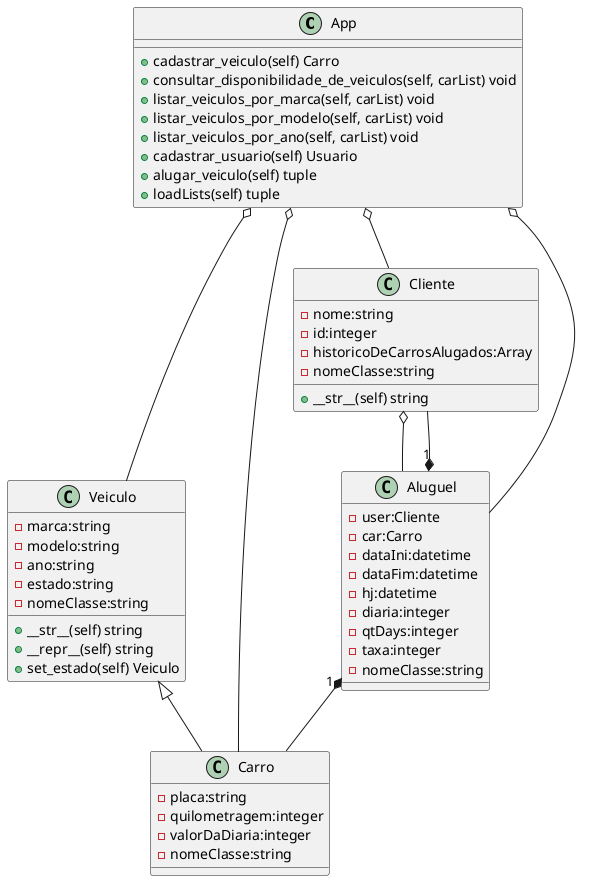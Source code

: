 @startuml diagrama_de_classes
    class App {
        +cadastrar_veiculo(self) Carro
        +consultar_disponibilidade_de_veiculos(self, carList) void
        +listar_veiculos_por_marca(self, carList) void
        +listar_veiculos_por_modelo(self, carList) void
        +listar_veiculos_por_ano(self, carList) void
        +cadastrar_usuario(self) Usuario
        +alugar_veiculo(self) tuple
        +loadLists(self) tuple
    }
    class Veiculo {
        - marca:string 
        - modelo:string
        - ano:string
        - estado:string
        - nomeClasse:string

        +__str__(self) string 
        +__repr__(self) string
        +set_estado(self) Veiculo
    }
    class Carro{
        - placa:string 
        - quilometragem:integer
        - valorDaDiaria:integer
        - nomeClasse:string
    }
    class Cliente{
        - nome:string
        - id:integer
        - historicoDeCarrosAlugados:Array
        - nomeClasse:string

        +__str__(self) string
    }
    class Aluguel{
        - user:Cliente
        - car:Carro
        - dataIni:datetime
        - dataFim:datetime
        - hj:datetime
        - diaria:integer
        - qtDays:integer
        - taxa:integer
        - nomeClasse:string
    }
    Veiculo <|-- Carro
    App o-- Veiculo
    App o-- Carro
    App o-- Cliente
    App o-- Aluguel
    Aluguel "1" *-- Carro
    Aluguel "1" *-- Cliente
    Cliente o-- Aluguel
@enduml
